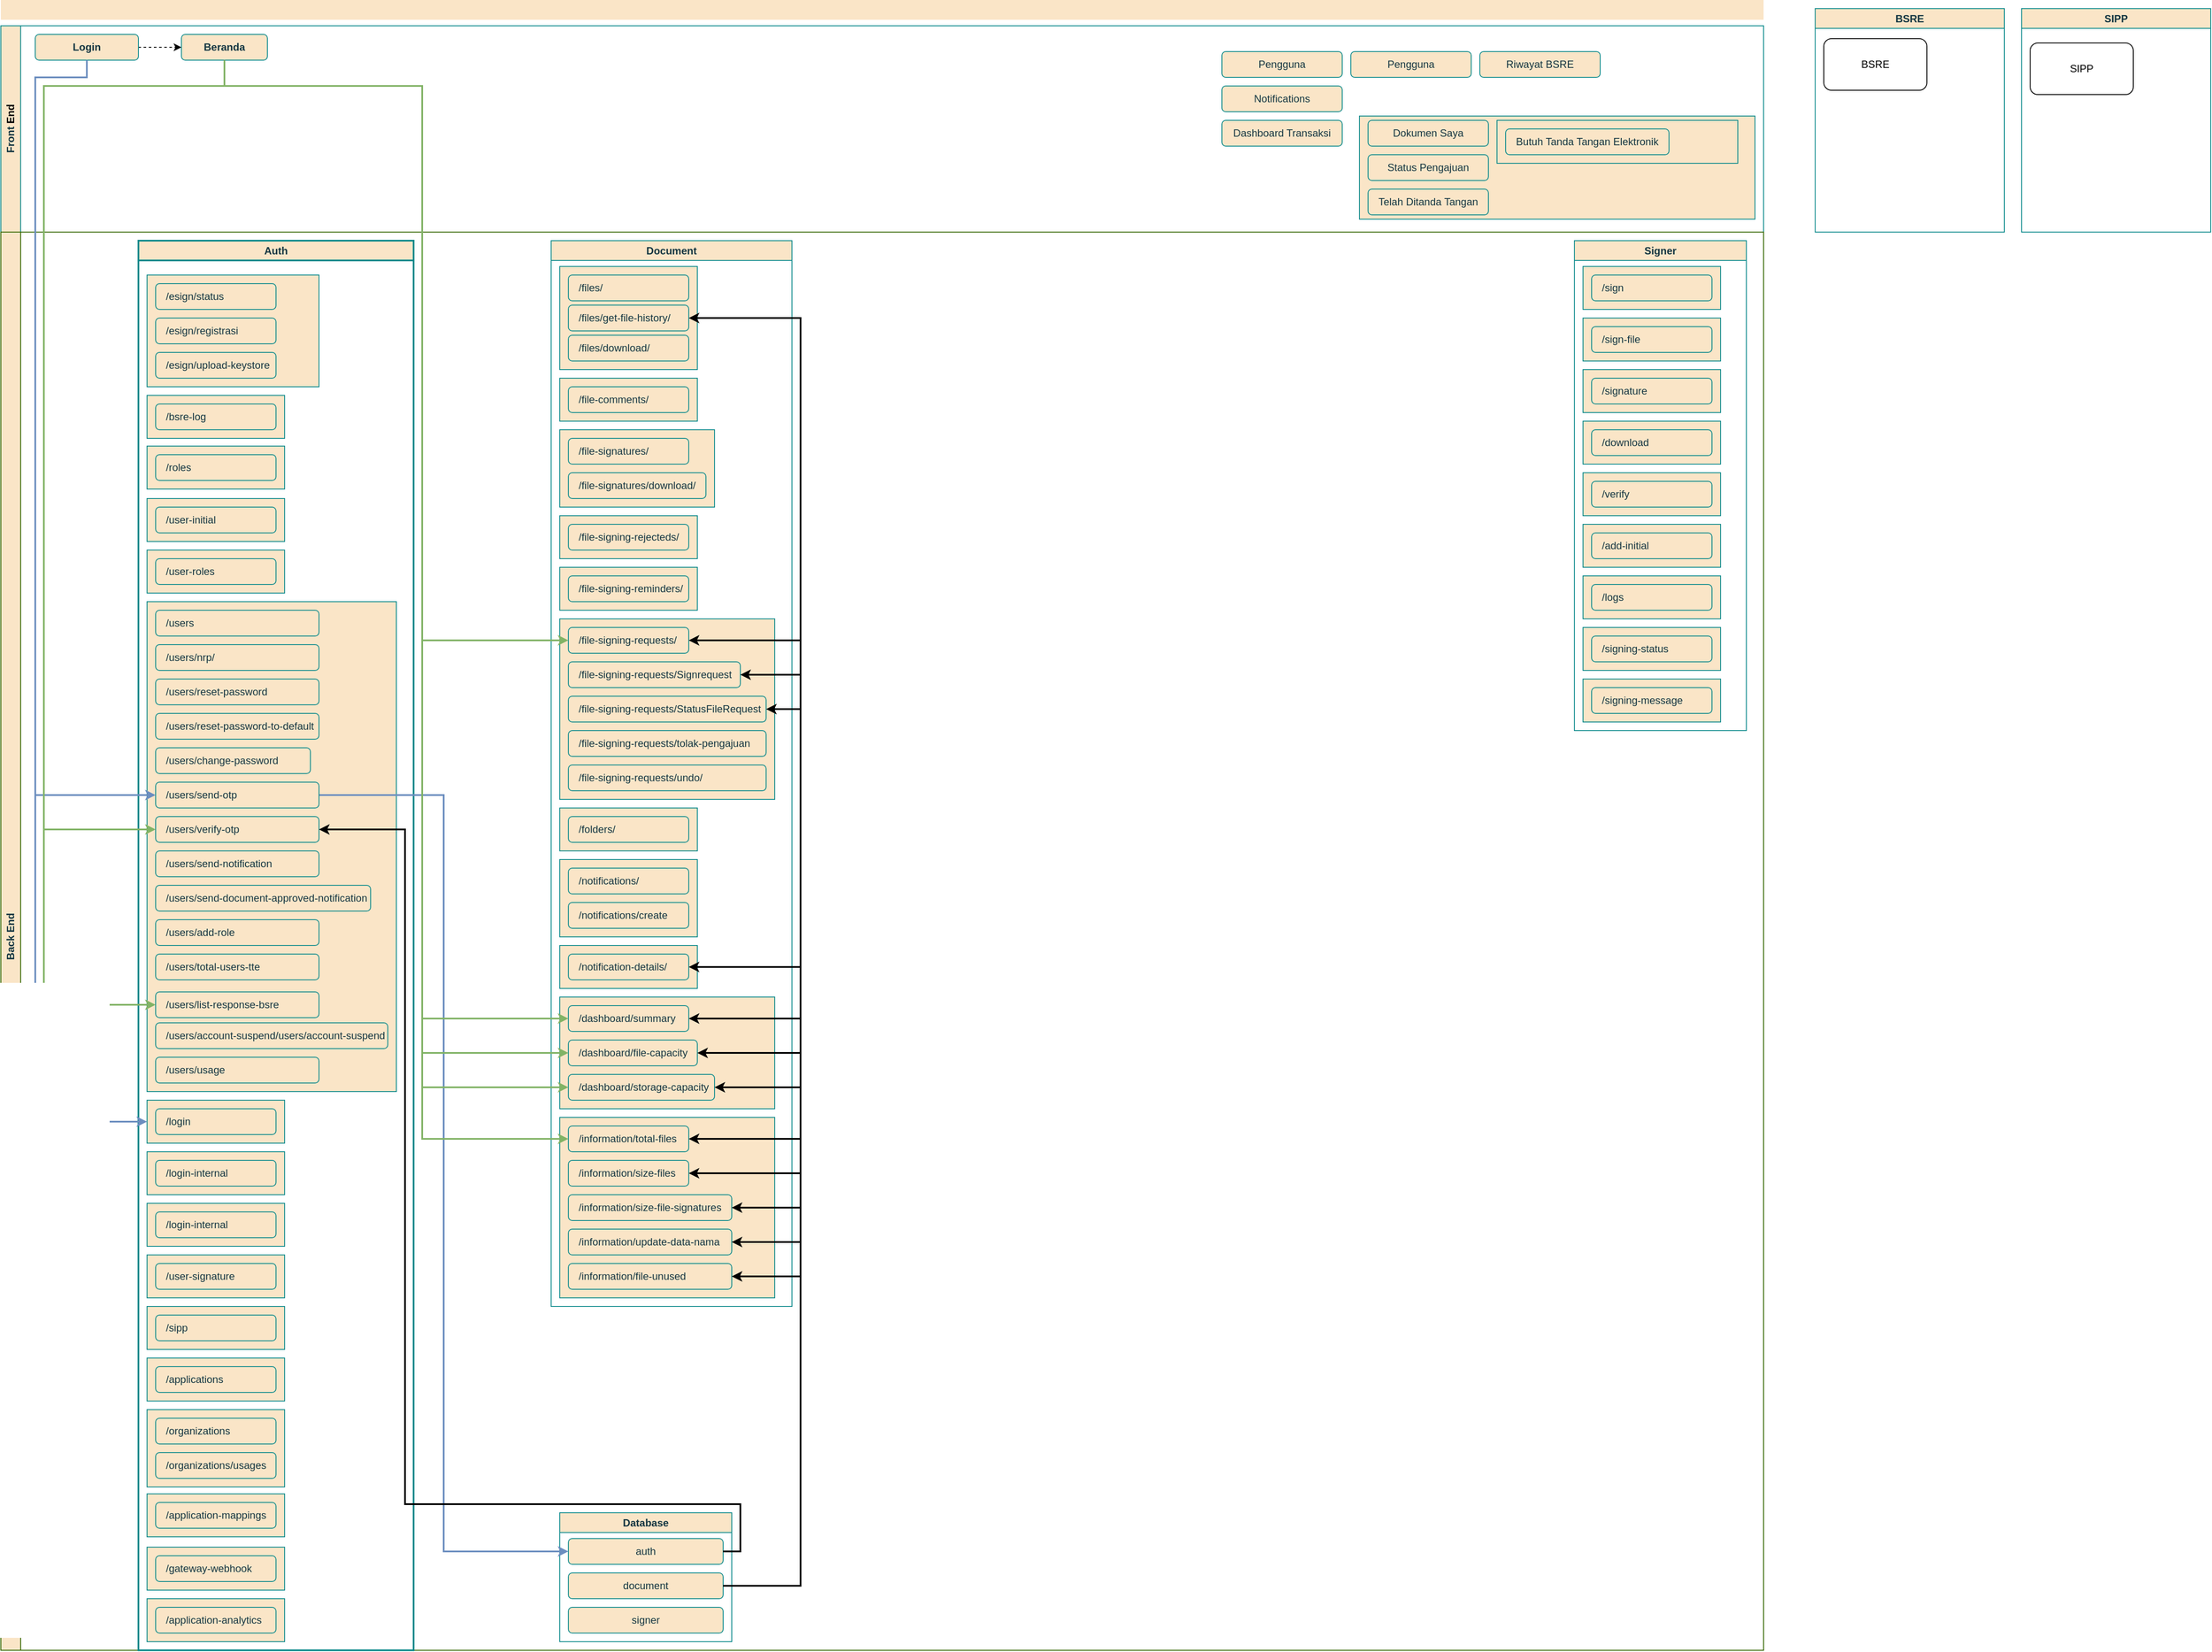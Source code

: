 <mxfile version="27.2.0">
  <diagram name="Halaman-1" id="ARC54t--W6GdPF1o5cvZ">
    <mxGraphModel dx="1303" dy="701" grid="1" gridSize="10" guides="1" tooltips="1" connect="1" arrows="1" fold="1" page="1" pageScale="1" pageWidth="827" pageHeight="1169" math="0" shadow="0">
      <root>
        <mxCell id="0" />
        <mxCell id="1" parent="0" />
        <mxCell id="tmOu06qi9_wKIQ8G5TUr-2" value="Front&amp;nbsp;&lt;span style=&quot;background-color: transparent; color: light-dark(rgb(0, 0, 0), rgb(255, 255, 255));&quot;&gt;End&lt;/span&gt;" style="swimlane;horizontal=0;whiteSpace=wrap;html=1;labelBackgroundColor=none;fillColor=#FAE5C7;strokeColor=#0F8B8D;fontColor=#143642;" parent="1" vertex="1">
          <mxGeometry x="80" y="240" width="2050" height="240" as="geometry" />
        </mxCell>
        <mxCell id="0tMcuy4WeOnuEyNVM5dd-2" value="Back End" style="swimlane;horizontal=0;whiteSpace=wrap;html=1;labelBackgroundColor=none;fillColor=#FAE5C7;strokeColor=#336600;fontColor=#143642;align=center;spacingLeft=10;fillStyle=auto;" parent="1" vertex="1">
          <mxGeometry x="80" y="480" width="2050" height="1650" as="geometry" />
        </mxCell>
        <mxCell id="0tMcuy4WeOnuEyNVM5dd-5" value="&amp;nbsp;" style="swimlane;whiteSpace=wrap;html=1;startSize=23;labelBackgroundColor=none;fillColor=#FAE5C7;strokeColor=none;fontColor=#143642;align=center;" parent="1" vertex="1">
          <mxGeometry x="80" y="210" width="2050" height="1920" as="geometry" />
        </mxCell>
        <mxCell id="vy3_53uyWSwb81BTKhAe-122" value="" style="rounded=0;whiteSpace=wrap;html=1;labelBackgroundColor=none;fillColor=#FAE5C7;strokeColor=#0F8B8D;fontColor=#143642;" vertex="1" parent="0tMcuy4WeOnuEyNVM5dd-5">
          <mxGeometry x="1580" y="135" width="460" height="120" as="geometry" />
        </mxCell>
        <mxCell id="vy3_53uyWSwb81BTKhAe-130" style="edgeStyle=orthogonalEdgeStyle;rounded=0;orthogonalLoop=1;jettySize=auto;html=1;exitX=1;exitY=0.5;exitDx=0;exitDy=0;entryX=0;entryY=0.5;entryDx=0;entryDy=0;dashed=1;" edge="1" parent="0tMcuy4WeOnuEyNVM5dd-5" source="0tMcuy4WeOnuEyNVM5dd-11" target="0tMcuy4WeOnuEyNVM5dd-12">
          <mxGeometry relative="1" as="geometry" />
        </mxCell>
        <mxCell id="0tMcuy4WeOnuEyNVM5dd-11" value="&lt;b&gt;Login&lt;/b&gt;" style="rounded=1;whiteSpace=wrap;html=1;labelBackgroundColor=none;fillColor=#FAE5C7;strokeColor=#0F8B8D;fontColor=#143642;" parent="0tMcuy4WeOnuEyNVM5dd-5" vertex="1">
          <mxGeometry x="40" y="40" width="120" height="30" as="geometry" />
        </mxCell>
        <mxCell id="0tMcuy4WeOnuEyNVM5dd-12" value="&lt;b&gt;Beranda&lt;/b&gt;" style="rounded=1;whiteSpace=wrap;html=1;labelBackgroundColor=none;fillColor=#FAE5C7;strokeColor=#0F8B8D;fontColor=#143642;" parent="0tMcuy4WeOnuEyNVM5dd-5" vertex="1">
          <mxGeometry x="210" y="40" width="100" height="30" as="geometry" />
        </mxCell>
        <mxCell id="0tMcuy4WeOnuEyNVM5dd-68" value="Dashboard Transaksi" style="rounded=1;whiteSpace=wrap;html=1;labelBackgroundColor=none;fillColor=#FAE5C7;strokeColor=#0F8B8D;fontColor=#143642;" parent="0tMcuy4WeOnuEyNVM5dd-5" vertex="1">
          <mxGeometry x="1420" y="140" width="140" height="30" as="geometry" />
        </mxCell>
        <mxCell id="0tMcuy4WeOnuEyNVM5dd-74" value="Notifications" style="rounded=1;whiteSpace=wrap;html=1;labelBackgroundColor=none;fillColor=#FAE5C7;strokeColor=#0F8B8D;fontColor=#143642;" parent="0tMcuy4WeOnuEyNVM5dd-5" vertex="1">
          <mxGeometry x="1420" y="100" width="140" height="30" as="geometry" />
        </mxCell>
        <mxCell id="0tMcuy4WeOnuEyNVM5dd-77" value="Pengguna" style="rounded=1;whiteSpace=wrap;html=1;labelBackgroundColor=none;fillColor=#FAE5C7;strokeColor=#0F8B8D;fontColor=#143642;" parent="0tMcuy4WeOnuEyNVM5dd-5" vertex="1">
          <mxGeometry x="1420" y="60" width="140" height="30" as="geometry" />
        </mxCell>
        <mxCell id="vy3_53uyWSwb81BTKhAe-1" value="Pengguna" style="rounded=1;whiteSpace=wrap;html=1;labelBackgroundColor=none;fillColor=#FAE5C7;strokeColor=#0F8B8D;fontColor=#143642;" vertex="1" parent="0tMcuy4WeOnuEyNVM5dd-5">
          <mxGeometry x="1570" y="60" width="140" height="30" as="geometry" />
        </mxCell>
        <mxCell id="vy3_53uyWSwb81BTKhAe-2" value="Riwayat BSRE" style="rounded=1;whiteSpace=wrap;html=1;labelBackgroundColor=none;fillColor=#FAE5C7;strokeColor=#0F8B8D;fontColor=#143642;" vertex="1" parent="0tMcuy4WeOnuEyNVM5dd-5">
          <mxGeometry x="1720" y="60" width="140" height="30" as="geometry" />
        </mxCell>
        <mxCell id="vy3_53uyWSwb81BTKhAe-3" value="Dokumen Saya" style="rounded=1;whiteSpace=wrap;html=1;labelBackgroundColor=none;fillColor=#FAE5C7;strokeColor=#0F8B8D;fontColor=#143642;" vertex="1" parent="0tMcuy4WeOnuEyNVM5dd-5">
          <mxGeometry x="1590" y="140" width="140" height="30" as="geometry" />
        </mxCell>
        <mxCell id="0tMcuy4WeOnuEyNVM5dd-4" value="Document" style="swimlane;whiteSpace=wrap;html=1;startSize=23;labelBackgroundColor=none;fillColor=#FAE5C7;strokeColor=#0F8B8D;fontColor=#143642;" parent="0tMcuy4WeOnuEyNVM5dd-5" vertex="1">
          <mxGeometry x="640" y="280" width="280" height="1240" as="geometry" />
        </mxCell>
        <mxCell id="vy3_53uyWSwb81BTKhAe-60" value="" style="rounded=0;whiteSpace=wrap;html=1;labelBackgroundColor=none;fillColor=#FAE5C7;strokeColor=#0F8B8D;fontColor=#143642;" vertex="1" parent="0tMcuy4WeOnuEyNVM5dd-4">
          <mxGeometry x="10" y="30" width="160" height="120" as="geometry" />
        </mxCell>
        <mxCell id="vy3_53uyWSwb81BTKhAe-61" value="/files/" style="rounded=1;whiteSpace=wrap;html=1;labelBackgroundColor=none;fillColor=#FAE5C7;strokeColor=#0F8B8D;fontColor=#143642;align=left;spacingLeft=10;" vertex="1" parent="0tMcuy4WeOnuEyNVM5dd-4">
          <mxGeometry x="20" y="40" width="140" height="30" as="geometry" />
        </mxCell>
        <mxCell id="vy3_53uyWSwb81BTKhAe-66" value="/files/get-file-history/" style="rounded=1;whiteSpace=wrap;html=1;labelBackgroundColor=none;fillColor=#FAE5C7;strokeColor=#0F8B8D;fontColor=#143642;align=left;spacingLeft=10;" vertex="1" parent="0tMcuy4WeOnuEyNVM5dd-4">
          <mxGeometry x="20" y="75" width="140" height="30" as="geometry" />
        </mxCell>
        <mxCell id="vy3_53uyWSwb81BTKhAe-67" value="/files/download/" style="rounded=1;whiteSpace=wrap;html=1;labelBackgroundColor=none;fillColor=#FAE5C7;strokeColor=#0F8B8D;fontColor=#143642;align=left;spacingLeft=10;" vertex="1" parent="0tMcuy4WeOnuEyNVM5dd-4">
          <mxGeometry x="20" y="110" width="140" height="30" as="geometry" />
        </mxCell>
        <mxCell id="vy3_53uyWSwb81BTKhAe-68" value="" style="rounded=0;whiteSpace=wrap;html=1;labelBackgroundColor=none;fillColor=#FAE5C7;strokeColor=#0F8B8D;fontColor=#143642;" vertex="1" parent="0tMcuy4WeOnuEyNVM5dd-4">
          <mxGeometry x="10" y="160" width="160" height="50" as="geometry" />
        </mxCell>
        <mxCell id="vy3_53uyWSwb81BTKhAe-69" value="/file-comments/" style="rounded=1;whiteSpace=wrap;html=1;labelBackgroundColor=none;fillColor=#FAE5C7;strokeColor=#0F8B8D;fontColor=#143642;align=left;spacingLeft=10;" vertex="1" parent="0tMcuy4WeOnuEyNVM5dd-4">
          <mxGeometry x="20" y="170" width="140" height="30" as="geometry" />
        </mxCell>
        <mxCell id="vy3_53uyWSwb81BTKhAe-70" value="" style="rounded=0;whiteSpace=wrap;html=1;labelBackgroundColor=none;fillColor=#FAE5C7;strokeColor=#0F8B8D;fontColor=#143642;" vertex="1" parent="0tMcuy4WeOnuEyNVM5dd-4">
          <mxGeometry x="10" y="220" width="180" height="90" as="geometry" />
        </mxCell>
        <mxCell id="vy3_53uyWSwb81BTKhAe-71" value="/file-signatures/" style="rounded=1;whiteSpace=wrap;html=1;labelBackgroundColor=none;fillColor=#FAE5C7;strokeColor=#0F8B8D;fontColor=#143642;align=left;spacingLeft=10;" vertex="1" parent="0tMcuy4WeOnuEyNVM5dd-4">
          <mxGeometry x="20" y="230" width="140" height="30" as="geometry" />
        </mxCell>
        <mxCell id="vy3_53uyWSwb81BTKhAe-72" value="/file-signatures/download/" style="rounded=1;whiteSpace=wrap;html=1;labelBackgroundColor=none;fillColor=#FAE5C7;strokeColor=#0F8B8D;fontColor=#143642;align=left;spacingLeft=10;" vertex="1" parent="0tMcuy4WeOnuEyNVM5dd-4">
          <mxGeometry x="20" y="270" width="160" height="30" as="geometry" />
        </mxCell>
        <mxCell id="vy3_53uyWSwb81BTKhAe-73" value="" style="rounded=0;whiteSpace=wrap;html=1;labelBackgroundColor=none;fillColor=#FAE5C7;strokeColor=#0F8B8D;fontColor=#143642;" vertex="1" parent="0tMcuy4WeOnuEyNVM5dd-4">
          <mxGeometry x="10" y="320" width="160" height="50" as="geometry" />
        </mxCell>
        <mxCell id="vy3_53uyWSwb81BTKhAe-74" value="/file-signing-rejecteds/" style="rounded=1;whiteSpace=wrap;html=1;labelBackgroundColor=none;fillColor=#FAE5C7;strokeColor=#0F8B8D;fontColor=#143642;align=left;spacingLeft=10;" vertex="1" parent="0tMcuy4WeOnuEyNVM5dd-4">
          <mxGeometry x="20" y="330" width="140" height="30" as="geometry" />
        </mxCell>
        <mxCell id="vy3_53uyWSwb81BTKhAe-75" value="" style="rounded=0;whiteSpace=wrap;html=1;labelBackgroundColor=none;fillColor=#FAE5C7;strokeColor=#0F8B8D;fontColor=#143642;" vertex="1" parent="0tMcuy4WeOnuEyNVM5dd-4">
          <mxGeometry x="10" y="380" width="160" height="50" as="geometry" />
        </mxCell>
        <mxCell id="vy3_53uyWSwb81BTKhAe-76" value="/file-signing-reminders/" style="rounded=1;whiteSpace=wrap;html=1;labelBackgroundColor=none;fillColor=#FAE5C7;strokeColor=#0F8B8D;fontColor=#143642;align=left;spacingLeft=10;" vertex="1" parent="0tMcuy4WeOnuEyNVM5dd-4">
          <mxGeometry x="20" y="390" width="140" height="30" as="geometry" />
        </mxCell>
        <mxCell id="vy3_53uyWSwb81BTKhAe-77" value="" style="rounded=0;whiteSpace=wrap;html=1;labelBackgroundColor=none;fillColor=#FAE5C7;strokeColor=#0F8B8D;fontColor=#143642;" vertex="1" parent="0tMcuy4WeOnuEyNVM5dd-4">
          <mxGeometry x="10" y="440" width="250" height="210" as="geometry" />
        </mxCell>
        <mxCell id="vy3_53uyWSwb81BTKhAe-78" value="/file-signing-requests/" style="rounded=1;whiteSpace=wrap;html=1;labelBackgroundColor=none;fillColor=#FAE5C7;strokeColor=#0F8B8D;fontColor=#143642;align=left;spacingLeft=10;" vertex="1" parent="0tMcuy4WeOnuEyNVM5dd-4">
          <mxGeometry x="20" y="450" width="140" height="30" as="geometry" />
        </mxCell>
        <mxCell id="vy3_53uyWSwb81BTKhAe-79" value="/file-signing-requests/Signrequest" style="rounded=1;whiteSpace=wrap;html=1;labelBackgroundColor=none;fillColor=#FAE5C7;strokeColor=#0F8B8D;fontColor=#143642;align=left;spacingLeft=10;" vertex="1" parent="0tMcuy4WeOnuEyNVM5dd-4">
          <mxGeometry x="20" y="490" width="200" height="30" as="geometry" />
        </mxCell>
        <mxCell id="vy3_53uyWSwb81BTKhAe-80" value="/file-signing-requests/StatusFileRequest" style="rounded=1;whiteSpace=wrap;html=1;labelBackgroundColor=none;fillColor=#FAE5C7;strokeColor=#0F8B8D;fontColor=#143642;align=left;spacingLeft=10;" vertex="1" parent="0tMcuy4WeOnuEyNVM5dd-4">
          <mxGeometry x="20" y="530" width="230" height="30" as="geometry" />
        </mxCell>
        <mxCell id="vy3_53uyWSwb81BTKhAe-81" value="/file-signing-requests/tolak-pengajuan" style="rounded=1;whiteSpace=wrap;html=1;labelBackgroundColor=none;fillColor=#FAE5C7;strokeColor=#0F8B8D;fontColor=#143642;align=left;spacingLeft=10;" vertex="1" parent="0tMcuy4WeOnuEyNVM5dd-4">
          <mxGeometry x="20" y="570" width="230" height="30" as="geometry" />
        </mxCell>
        <mxCell id="vy3_53uyWSwb81BTKhAe-82" value="/file-signing-requests/undo/" style="rounded=1;whiteSpace=wrap;html=1;labelBackgroundColor=none;fillColor=#FAE5C7;strokeColor=#0F8B8D;fontColor=#143642;align=left;spacingLeft=10;" vertex="1" parent="0tMcuy4WeOnuEyNVM5dd-4">
          <mxGeometry x="20" y="610" width="230" height="30" as="geometry" />
        </mxCell>
        <mxCell id="vy3_53uyWSwb81BTKhAe-83" value="" style="rounded=0;whiteSpace=wrap;html=1;labelBackgroundColor=none;fillColor=#FAE5C7;strokeColor=#0F8B8D;fontColor=#143642;" vertex="1" parent="0tMcuy4WeOnuEyNVM5dd-4">
          <mxGeometry x="10" y="660" width="160" height="50" as="geometry" />
        </mxCell>
        <mxCell id="vy3_53uyWSwb81BTKhAe-84" value="/folders/" style="rounded=1;whiteSpace=wrap;html=1;labelBackgroundColor=none;fillColor=#FAE5C7;strokeColor=#0F8B8D;fontColor=#143642;align=left;spacingLeft=10;" vertex="1" parent="0tMcuy4WeOnuEyNVM5dd-4">
          <mxGeometry x="20" y="670" width="140" height="30" as="geometry" />
        </mxCell>
        <mxCell id="vy3_53uyWSwb81BTKhAe-85" value="" style="rounded=0;whiteSpace=wrap;html=1;labelBackgroundColor=none;fillColor=#FAE5C7;strokeColor=#0F8B8D;fontColor=#143642;" vertex="1" parent="0tMcuy4WeOnuEyNVM5dd-4">
          <mxGeometry x="10" y="720" width="160" height="90" as="geometry" />
        </mxCell>
        <mxCell id="vy3_53uyWSwb81BTKhAe-86" value="/notifications/" style="rounded=1;whiteSpace=wrap;html=1;labelBackgroundColor=none;fillColor=#FAE5C7;strokeColor=#0F8B8D;fontColor=#143642;align=left;spacingLeft=10;" vertex="1" parent="0tMcuy4WeOnuEyNVM5dd-4">
          <mxGeometry x="20" y="730" width="140" height="30" as="geometry" />
        </mxCell>
        <mxCell id="vy3_53uyWSwb81BTKhAe-87" value="/notifications/create" style="rounded=1;whiteSpace=wrap;html=1;labelBackgroundColor=none;fillColor=#FAE5C7;strokeColor=#0F8B8D;fontColor=#143642;align=left;spacingLeft=10;" vertex="1" parent="0tMcuy4WeOnuEyNVM5dd-4">
          <mxGeometry x="20" y="770" width="140" height="30" as="geometry" />
        </mxCell>
        <mxCell id="vy3_53uyWSwb81BTKhAe-88" value="" style="rounded=0;whiteSpace=wrap;html=1;labelBackgroundColor=none;fillColor=#FAE5C7;strokeColor=#0F8B8D;fontColor=#143642;" vertex="1" parent="0tMcuy4WeOnuEyNVM5dd-4">
          <mxGeometry x="10" y="820" width="160" height="50" as="geometry" />
        </mxCell>
        <mxCell id="vy3_53uyWSwb81BTKhAe-89" value="/notification-details/" style="rounded=1;whiteSpace=wrap;html=1;labelBackgroundColor=none;fillColor=#FAE5C7;strokeColor=#0F8B8D;fontColor=#143642;align=left;spacingLeft=10;" vertex="1" parent="0tMcuy4WeOnuEyNVM5dd-4">
          <mxGeometry x="20" y="830" width="140" height="30" as="geometry" />
        </mxCell>
        <mxCell id="vy3_53uyWSwb81BTKhAe-90" value="" style="rounded=0;whiteSpace=wrap;html=1;labelBackgroundColor=none;fillColor=#FAE5C7;strokeColor=#0F8B8D;fontColor=#143642;" vertex="1" parent="0tMcuy4WeOnuEyNVM5dd-4">
          <mxGeometry x="10" y="880" width="250" height="130" as="geometry" />
        </mxCell>
        <mxCell id="vy3_53uyWSwb81BTKhAe-91" value="/dashboard/summary" style="rounded=1;whiteSpace=wrap;html=1;labelBackgroundColor=none;fillColor=#FAE5C7;strokeColor=#0F8B8D;fontColor=#143642;align=left;spacingLeft=10;" vertex="1" parent="0tMcuy4WeOnuEyNVM5dd-4">
          <mxGeometry x="20" y="890" width="140" height="30" as="geometry" />
        </mxCell>
        <mxCell id="vy3_53uyWSwb81BTKhAe-94" value="/dashboard/file-capacity" style="rounded=1;whiteSpace=wrap;html=1;labelBackgroundColor=none;fillColor=#FAE5C7;strokeColor=#0F8B8D;fontColor=#143642;align=left;spacingLeft=10;" vertex="1" parent="0tMcuy4WeOnuEyNVM5dd-4">
          <mxGeometry x="20" y="930" width="150" height="30" as="geometry" />
        </mxCell>
        <mxCell id="vy3_53uyWSwb81BTKhAe-95" value="/dashboard/storage-capacity" style="rounded=1;whiteSpace=wrap;html=1;labelBackgroundColor=none;fillColor=#FAE5C7;strokeColor=#0F8B8D;fontColor=#143642;align=left;spacingLeft=10;" vertex="1" parent="0tMcuy4WeOnuEyNVM5dd-4">
          <mxGeometry x="20" y="970" width="170" height="30" as="geometry" />
        </mxCell>
        <mxCell id="vy3_53uyWSwb81BTKhAe-97" value="" style="rounded=0;whiteSpace=wrap;html=1;labelBackgroundColor=none;fillColor=#FAE5C7;strokeColor=#0F8B8D;fontColor=#143642;" vertex="1" parent="0tMcuy4WeOnuEyNVM5dd-4">
          <mxGeometry x="10" y="1020" width="250" height="210" as="geometry" />
        </mxCell>
        <mxCell id="vy3_53uyWSwb81BTKhAe-98" value="/information/total-files" style="rounded=1;whiteSpace=wrap;html=1;labelBackgroundColor=none;fillColor=#FAE5C7;strokeColor=#0F8B8D;fontColor=#143642;align=left;spacingLeft=10;" vertex="1" parent="0tMcuy4WeOnuEyNVM5dd-4">
          <mxGeometry x="20" y="1030" width="140" height="30" as="geometry" />
        </mxCell>
        <mxCell id="vy3_53uyWSwb81BTKhAe-100" value="/information/size-files" style="rounded=1;whiteSpace=wrap;html=1;labelBackgroundColor=none;fillColor=#FAE5C7;strokeColor=#0F8B8D;fontColor=#143642;align=left;spacingLeft=10;" vertex="1" parent="0tMcuy4WeOnuEyNVM5dd-4">
          <mxGeometry x="20" y="1070" width="140" height="30" as="geometry" />
        </mxCell>
        <mxCell id="vy3_53uyWSwb81BTKhAe-101" value="/information/size-file-signatures" style="rounded=1;whiteSpace=wrap;html=1;labelBackgroundColor=none;fillColor=#FAE5C7;strokeColor=#0F8B8D;fontColor=#143642;align=left;spacingLeft=10;" vertex="1" parent="0tMcuy4WeOnuEyNVM5dd-4">
          <mxGeometry x="20" y="1110" width="190" height="30" as="geometry" />
        </mxCell>
        <mxCell id="vy3_53uyWSwb81BTKhAe-102" value="/information/update-data-nama" style="rounded=1;whiteSpace=wrap;html=1;labelBackgroundColor=none;fillColor=#FAE5C7;strokeColor=#0F8B8D;fontColor=#143642;align=left;spacingLeft=10;" vertex="1" parent="0tMcuy4WeOnuEyNVM5dd-4">
          <mxGeometry x="20" y="1150" width="190" height="30" as="geometry" />
        </mxCell>
        <mxCell id="vy3_53uyWSwb81BTKhAe-103" value="/information/file-unused" style="rounded=1;whiteSpace=wrap;html=1;labelBackgroundColor=none;fillColor=#FAE5C7;strokeColor=#0F8B8D;fontColor=#143642;align=left;spacingLeft=10;" vertex="1" parent="0tMcuy4WeOnuEyNVM5dd-4">
          <mxGeometry x="20" y="1190" width="190" height="30" as="geometry" />
        </mxCell>
        <mxCell id="0tMcuy4WeOnuEyNVM5dd-6" value="Signer" style="swimlane;whiteSpace=wrap;html=1;startSize=23;labelBackgroundColor=none;fillColor=#FAE5C7;strokeColor=#0F8B8D;fontColor=#143642;" parent="0tMcuy4WeOnuEyNVM5dd-5" vertex="1">
          <mxGeometry x="1830" y="280" width="200" height="570" as="geometry" />
        </mxCell>
        <mxCell id="vy3_53uyWSwb81BTKhAe-104" value="" style="rounded=0;whiteSpace=wrap;html=1;labelBackgroundColor=none;fillColor=#FAE5C7;strokeColor=#0F8B8D;fontColor=#143642;" vertex="1" parent="0tMcuy4WeOnuEyNVM5dd-6">
          <mxGeometry x="10" y="30" width="160" height="50" as="geometry" />
        </mxCell>
        <mxCell id="vy3_53uyWSwb81BTKhAe-105" value="/sign" style="rounded=1;whiteSpace=wrap;html=1;labelBackgroundColor=none;fillColor=#FAE5C7;strokeColor=#0F8B8D;fontColor=#143642;align=left;spacingLeft=10;" vertex="1" parent="0tMcuy4WeOnuEyNVM5dd-6">
          <mxGeometry x="20" y="40" width="140" height="30" as="geometry" />
        </mxCell>
        <mxCell id="vy3_53uyWSwb81BTKhAe-106" value="" style="rounded=0;whiteSpace=wrap;html=1;labelBackgroundColor=none;fillColor=#FAE5C7;strokeColor=#0F8B8D;fontColor=#143642;" vertex="1" parent="0tMcuy4WeOnuEyNVM5dd-6">
          <mxGeometry x="10" y="90" width="160" height="50" as="geometry" />
        </mxCell>
        <mxCell id="vy3_53uyWSwb81BTKhAe-107" value="/sign-file" style="rounded=1;whiteSpace=wrap;html=1;labelBackgroundColor=none;fillColor=#FAE5C7;strokeColor=#0F8B8D;fontColor=#143642;align=left;spacingLeft=10;" vertex="1" parent="0tMcuy4WeOnuEyNVM5dd-6">
          <mxGeometry x="20" y="100" width="140" height="30" as="geometry" />
        </mxCell>
        <mxCell id="vy3_53uyWSwb81BTKhAe-108" value="" style="rounded=0;whiteSpace=wrap;html=1;labelBackgroundColor=none;fillColor=#FAE5C7;strokeColor=#0F8B8D;fontColor=#143642;" vertex="1" parent="0tMcuy4WeOnuEyNVM5dd-6">
          <mxGeometry x="10" y="150" width="160" height="50" as="geometry" />
        </mxCell>
        <mxCell id="vy3_53uyWSwb81BTKhAe-109" value="/signature" style="rounded=1;whiteSpace=wrap;html=1;labelBackgroundColor=none;fillColor=#FAE5C7;strokeColor=#0F8B8D;fontColor=#143642;align=left;spacingLeft=10;" vertex="1" parent="0tMcuy4WeOnuEyNVM5dd-6">
          <mxGeometry x="20" y="160" width="140" height="30" as="geometry" />
        </mxCell>
        <mxCell id="vy3_53uyWSwb81BTKhAe-110" value="" style="rounded=0;whiteSpace=wrap;html=1;labelBackgroundColor=none;fillColor=#FAE5C7;strokeColor=#0F8B8D;fontColor=#143642;" vertex="1" parent="0tMcuy4WeOnuEyNVM5dd-6">
          <mxGeometry x="10" y="210" width="160" height="50" as="geometry" />
        </mxCell>
        <mxCell id="vy3_53uyWSwb81BTKhAe-111" value="/download" style="rounded=1;whiteSpace=wrap;html=1;labelBackgroundColor=none;fillColor=#FAE5C7;strokeColor=#0F8B8D;fontColor=#143642;align=left;spacingLeft=10;" vertex="1" parent="0tMcuy4WeOnuEyNVM5dd-6">
          <mxGeometry x="20" y="220" width="140" height="30" as="geometry" />
        </mxCell>
        <mxCell id="vy3_53uyWSwb81BTKhAe-112" value="" style="rounded=0;whiteSpace=wrap;html=1;labelBackgroundColor=none;fillColor=#FAE5C7;strokeColor=#0F8B8D;fontColor=#143642;" vertex="1" parent="0tMcuy4WeOnuEyNVM5dd-6">
          <mxGeometry x="10" y="270" width="160" height="50" as="geometry" />
        </mxCell>
        <mxCell id="vy3_53uyWSwb81BTKhAe-113" value="/verify" style="rounded=1;whiteSpace=wrap;html=1;labelBackgroundColor=none;fillColor=#FAE5C7;strokeColor=#0F8B8D;fontColor=#143642;align=left;spacingLeft=10;" vertex="1" parent="0tMcuy4WeOnuEyNVM5dd-6">
          <mxGeometry x="20" y="280" width="140" height="30" as="geometry" />
        </mxCell>
        <mxCell id="vy3_53uyWSwb81BTKhAe-114" value="" style="rounded=0;whiteSpace=wrap;html=1;labelBackgroundColor=none;fillColor=#FAE5C7;strokeColor=#0F8B8D;fontColor=#143642;" vertex="1" parent="0tMcuy4WeOnuEyNVM5dd-6">
          <mxGeometry x="10" y="330" width="160" height="50" as="geometry" />
        </mxCell>
        <mxCell id="vy3_53uyWSwb81BTKhAe-115" value="/add-initial" style="rounded=1;whiteSpace=wrap;html=1;labelBackgroundColor=none;fillColor=#FAE5C7;strokeColor=#0F8B8D;fontColor=#143642;align=left;spacingLeft=10;" vertex="1" parent="0tMcuy4WeOnuEyNVM5dd-6">
          <mxGeometry x="20" y="340" width="140" height="30" as="geometry" />
        </mxCell>
        <mxCell id="vy3_53uyWSwb81BTKhAe-116" value="" style="rounded=0;whiteSpace=wrap;html=1;labelBackgroundColor=none;fillColor=#FAE5C7;strokeColor=#0F8B8D;fontColor=#143642;" vertex="1" parent="0tMcuy4WeOnuEyNVM5dd-6">
          <mxGeometry x="10" y="390" width="160" height="50" as="geometry" />
        </mxCell>
        <mxCell id="vy3_53uyWSwb81BTKhAe-117" value="/logs" style="rounded=1;whiteSpace=wrap;html=1;labelBackgroundColor=none;fillColor=#FAE5C7;strokeColor=#0F8B8D;fontColor=#143642;align=left;spacingLeft=10;" vertex="1" parent="0tMcuy4WeOnuEyNVM5dd-6">
          <mxGeometry x="20" y="400" width="140" height="30" as="geometry" />
        </mxCell>
        <mxCell id="vy3_53uyWSwb81BTKhAe-118" value="" style="rounded=0;whiteSpace=wrap;html=1;labelBackgroundColor=none;fillColor=#FAE5C7;strokeColor=#0F8B8D;fontColor=#143642;" vertex="1" parent="0tMcuy4WeOnuEyNVM5dd-6">
          <mxGeometry x="10" y="450" width="160" height="50" as="geometry" />
        </mxCell>
        <mxCell id="vy3_53uyWSwb81BTKhAe-119" value="/signing-status" style="rounded=1;whiteSpace=wrap;html=1;labelBackgroundColor=none;fillColor=#FAE5C7;strokeColor=#0F8B8D;fontColor=#143642;align=left;spacingLeft=10;" vertex="1" parent="0tMcuy4WeOnuEyNVM5dd-6">
          <mxGeometry x="20" y="460" width="140" height="30" as="geometry" />
        </mxCell>
        <mxCell id="vy3_53uyWSwb81BTKhAe-120" value="" style="rounded=0;whiteSpace=wrap;html=1;labelBackgroundColor=none;fillColor=#FAE5C7;strokeColor=#0F8B8D;fontColor=#143642;" vertex="1" parent="0tMcuy4WeOnuEyNVM5dd-6">
          <mxGeometry x="10" y="510" width="160" height="50" as="geometry" />
        </mxCell>
        <mxCell id="vy3_53uyWSwb81BTKhAe-121" value="/signing-message" style="rounded=1;whiteSpace=wrap;html=1;labelBackgroundColor=none;fillColor=#FAE5C7;strokeColor=#0F8B8D;fontColor=#143642;align=left;spacingLeft=10;" vertex="1" parent="0tMcuy4WeOnuEyNVM5dd-6">
          <mxGeometry x="20" y="520" width="140" height="30" as="geometry" />
        </mxCell>
        <mxCell id="0tMcuy4WeOnuEyNVM5dd-22" value="Database" style="swimlane;whiteSpace=wrap;html=1;labelBackgroundColor=none;fillColor=#FAE5C7;strokeColor=#0F8B8D;fontColor=#143642;" parent="0tMcuy4WeOnuEyNVM5dd-5" vertex="1">
          <mxGeometry x="650" y="1760" width="200" height="150" as="geometry" />
        </mxCell>
        <mxCell id="0tMcuy4WeOnuEyNVM5dd-23" value="auth" style="rounded=1;whiteSpace=wrap;html=1;labelBackgroundColor=none;fillColor=#FAE5C7;strokeColor=#0F8B8D;fontColor=#143642;" parent="0tMcuy4WeOnuEyNVM5dd-22" vertex="1">
          <mxGeometry x="10" y="30" width="180" height="30" as="geometry" />
        </mxCell>
        <mxCell id="0tMcuy4WeOnuEyNVM5dd-24" value="document" style="rounded=1;whiteSpace=wrap;html=1;labelBackgroundColor=none;fillColor=#FAE5C7;strokeColor=#0F8B8D;fontColor=#143642;" parent="0tMcuy4WeOnuEyNVM5dd-22" vertex="1">
          <mxGeometry x="10" y="70" width="180" height="30" as="geometry" />
        </mxCell>
        <mxCell id="0tMcuy4WeOnuEyNVM5dd-25" value="signer" style="rounded=1;whiteSpace=wrap;html=1;labelBackgroundColor=none;fillColor=#FAE5C7;strokeColor=#0F8B8D;fontColor=#143642;" parent="0tMcuy4WeOnuEyNVM5dd-22" vertex="1">
          <mxGeometry x="10" y="110" width="180" height="30" as="geometry" />
        </mxCell>
        <mxCell id="vy3_53uyWSwb81BTKhAe-123" value="Status Pengajuan" style="rounded=1;whiteSpace=wrap;html=1;labelBackgroundColor=none;fillColor=#FAE5C7;strokeColor=#0F8B8D;fontColor=#143642;" vertex="1" parent="0tMcuy4WeOnuEyNVM5dd-5">
          <mxGeometry x="1590" y="180" width="140" height="30" as="geometry" />
        </mxCell>
        <mxCell id="vy3_53uyWSwb81BTKhAe-124" value="Telah Ditanda Tangan" style="rounded=1;whiteSpace=wrap;html=1;labelBackgroundColor=none;fillColor=#FAE5C7;strokeColor=#0F8B8D;fontColor=#143642;" vertex="1" parent="0tMcuy4WeOnuEyNVM5dd-5">
          <mxGeometry x="1590" y="220" width="140" height="30" as="geometry" />
        </mxCell>
        <mxCell id="vy3_53uyWSwb81BTKhAe-125" value="" style="rounded=0;whiteSpace=wrap;html=1;labelBackgroundColor=none;fillColor=#FAE5C7;strokeColor=#0F8B8D;fontColor=#143642;" vertex="1" parent="0tMcuy4WeOnuEyNVM5dd-5">
          <mxGeometry x="1740" y="140" width="280" height="50" as="geometry" />
        </mxCell>
        <mxCell id="vy3_53uyWSwb81BTKhAe-126" value="Butuh Tanda Tangan Elektronik" style="rounded=1;whiteSpace=wrap;html=1;labelBackgroundColor=none;fillColor=#FAE5C7;strokeColor=#0F8B8D;fontColor=#143642;" vertex="1" parent="0tMcuy4WeOnuEyNVM5dd-5">
          <mxGeometry x="1750" y="150" width="190" height="30" as="geometry" />
        </mxCell>
        <mxCell id="0tMcuy4WeOnuEyNVM5dd-3" value="Auth" style="swimlane;whiteSpace=wrap;html=1;labelBackgroundColor=none;fillColor=#FAE5C7;strokeColor=#0F8B8D;fontColor=#143642;strokeWidth=2;" parent="0tMcuy4WeOnuEyNVM5dd-5" vertex="1">
          <mxGeometry x="160" y="280" width="320" height="1640" as="geometry" />
        </mxCell>
        <mxCell id="vy3_53uyWSwb81BTKhAe-9" value="" style="rounded=0;whiteSpace=wrap;html=1;labelBackgroundColor=none;fillColor=#FAE5C7;strokeColor=#0F8B8D;fontColor=#143642;" vertex="1" parent="0tMcuy4WeOnuEyNVM5dd-5">
          <mxGeometry x="170" y="320" width="200" height="130" as="geometry" />
        </mxCell>
        <mxCell id="0tMcuy4WeOnuEyNVM5dd-73" value="/esign/status" style="rounded=1;whiteSpace=wrap;html=1;labelBackgroundColor=none;fillColor=#FAE5C7;strokeColor=#0F8B8D;fontColor=#143642;align=left;spacingLeft=10;" parent="0tMcuy4WeOnuEyNVM5dd-5" vertex="1">
          <mxGeometry x="180" y="330" width="140" height="30" as="geometry" />
        </mxCell>
        <mxCell id="vy3_53uyWSwb81BTKhAe-10" value="/esign/registrasi" style="rounded=1;whiteSpace=wrap;html=1;labelBackgroundColor=none;fillColor=#FAE5C7;strokeColor=#0F8B8D;fontColor=#143642;align=left;spacingLeft=10;" vertex="1" parent="0tMcuy4WeOnuEyNVM5dd-5">
          <mxGeometry x="180" y="370" width="140" height="30" as="geometry" />
        </mxCell>
        <mxCell id="vy3_53uyWSwb81BTKhAe-11" value="/esign/upload-keystore" style="rounded=1;whiteSpace=wrap;html=1;labelBackgroundColor=none;fillColor=#FAE5C7;strokeColor=#0F8B8D;fontColor=#143642;align=left;spacingLeft=10;" vertex="1" parent="0tMcuy4WeOnuEyNVM5dd-5">
          <mxGeometry x="180" y="410" width="140" height="30" as="geometry" />
        </mxCell>
        <mxCell id="vy3_53uyWSwb81BTKhAe-12" value="" style="rounded=0;whiteSpace=wrap;html=1;labelBackgroundColor=none;fillColor=#FAE5C7;strokeColor=#0F8B8D;fontColor=#143642;" vertex="1" parent="0tMcuy4WeOnuEyNVM5dd-5">
          <mxGeometry x="170" y="460" width="160" height="50" as="geometry" />
        </mxCell>
        <mxCell id="vy3_53uyWSwb81BTKhAe-13" value="/bsre-log" style="rounded=1;whiteSpace=wrap;html=1;labelBackgroundColor=none;fillColor=#FAE5C7;strokeColor=#0F8B8D;fontColor=#143642;align=left;spacingLeft=10;" vertex="1" parent="0tMcuy4WeOnuEyNVM5dd-5">
          <mxGeometry x="180" y="470" width="140" height="30" as="geometry" />
        </mxCell>
        <mxCell id="vy3_53uyWSwb81BTKhAe-16" value="" style="rounded=0;whiteSpace=wrap;html=1;labelBackgroundColor=none;fillColor=#FAE5C7;strokeColor=#0F8B8D;fontColor=#143642;" vertex="1" parent="0tMcuy4WeOnuEyNVM5dd-5">
          <mxGeometry x="170" y="519" width="160" height="50" as="geometry" />
        </mxCell>
        <mxCell id="vy3_53uyWSwb81BTKhAe-17" value="/roles" style="rounded=1;whiteSpace=wrap;html=1;labelBackgroundColor=none;fillColor=#FAE5C7;strokeColor=#0F8B8D;fontColor=#143642;align=left;spacingLeft=10;" vertex="1" parent="0tMcuy4WeOnuEyNVM5dd-5">
          <mxGeometry x="180" y="529" width="140" height="30" as="geometry" />
        </mxCell>
        <mxCell id="vy3_53uyWSwb81BTKhAe-18" value="" style="rounded=0;whiteSpace=wrap;html=1;labelBackgroundColor=none;fillColor=#FAE5C7;strokeColor=#0F8B8D;fontColor=#143642;" vertex="1" parent="0tMcuy4WeOnuEyNVM5dd-5">
          <mxGeometry x="170" y="580" width="160" height="50" as="geometry" />
        </mxCell>
        <mxCell id="vy3_53uyWSwb81BTKhAe-19" value="/user-initial" style="rounded=1;whiteSpace=wrap;html=1;labelBackgroundColor=none;fillColor=#FAE5C7;strokeColor=#0F8B8D;fontColor=#143642;align=left;spacingLeft=10;" vertex="1" parent="0tMcuy4WeOnuEyNVM5dd-5">
          <mxGeometry x="180" y="590" width="140" height="30" as="geometry" />
        </mxCell>
        <mxCell id="vy3_53uyWSwb81BTKhAe-20" value="" style="rounded=0;whiteSpace=wrap;html=1;labelBackgroundColor=none;fillColor=#FAE5C7;strokeColor=#0F8B8D;fontColor=#143642;" vertex="1" parent="0tMcuy4WeOnuEyNVM5dd-5">
          <mxGeometry x="170" y="640" width="160" height="50" as="geometry" />
        </mxCell>
        <mxCell id="vy3_53uyWSwb81BTKhAe-21" value="/user-roles" style="rounded=1;whiteSpace=wrap;html=1;labelBackgroundColor=none;fillColor=#FAE5C7;strokeColor=#0F8B8D;fontColor=#143642;align=left;spacingLeft=10;" vertex="1" parent="0tMcuy4WeOnuEyNVM5dd-5">
          <mxGeometry x="180" y="650" width="140" height="30" as="geometry" />
        </mxCell>
        <mxCell id="vy3_53uyWSwb81BTKhAe-22" value="" style="rounded=0;whiteSpace=wrap;html=1;labelBackgroundColor=none;fillColor=#FAE5C7;strokeColor=#0F8B8D;fontColor=#143642;" vertex="1" parent="0tMcuy4WeOnuEyNVM5dd-5">
          <mxGeometry x="170" y="700" width="290" height="570" as="geometry" />
        </mxCell>
        <mxCell id="vy3_53uyWSwb81BTKhAe-23" value="/users" style="rounded=1;whiteSpace=wrap;html=1;labelBackgroundColor=none;fillColor=#FAE5C7;strokeColor=#0F8B8D;fontColor=#143642;align=left;spacingLeft=10;" vertex="1" parent="0tMcuy4WeOnuEyNVM5dd-5">
          <mxGeometry x="180" y="710" width="190" height="30" as="geometry" />
        </mxCell>
        <mxCell id="vy3_53uyWSwb81BTKhAe-24" value="/users/nrp/" style="rounded=1;whiteSpace=wrap;html=1;labelBackgroundColor=none;fillColor=#FAE5C7;strokeColor=#0F8B8D;fontColor=#143642;align=left;spacingLeft=10;" vertex="1" parent="0tMcuy4WeOnuEyNVM5dd-5">
          <mxGeometry x="180" y="750" width="190" height="30" as="geometry" />
        </mxCell>
        <mxCell id="vy3_53uyWSwb81BTKhAe-25" value="/users/reset-password" style="rounded=1;whiteSpace=wrap;html=1;labelBackgroundColor=none;fillColor=#FAE5C7;strokeColor=#0F8B8D;fontColor=#143642;align=left;spacingLeft=10;" vertex="1" parent="0tMcuy4WeOnuEyNVM5dd-5">
          <mxGeometry x="180" y="790" width="190" height="30" as="geometry" />
        </mxCell>
        <mxCell id="vy3_53uyWSwb81BTKhAe-26" value="/users/reset-password-to-default" style="rounded=1;whiteSpace=wrap;html=1;labelBackgroundColor=none;fillColor=#FAE5C7;strokeColor=#0F8B8D;fontColor=#143642;align=left;spacingLeft=10;" vertex="1" parent="0tMcuy4WeOnuEyNVM5dd-5">
          <mxGeometry x="180" y="830" width="190" height="30" as="geometry" />
        </mxCell>
        <mxCell id="vy3_53uyWSwb81BTKhAe-27" value="/users/change-password" style="rounded=1;whiteSpace=wrap;html=1;labelBackgroundColor=none;fillColor=#FAE5C7;strokeColor=#0F8B8D;fontColor=#143642;align=left;spacingLeft=10;" vertex="1" parent="0tMcuy4WeOnuEyNVM5dd-5">
          <mxGeometry x="180" y="870" width="180" height="30" as="geometry" />
        </mxCell>
        <mxCell id="vy3_53uyWSwb81BTKhAe-129" style="edgeStyle=orthogonalEdgeStyle;rounded=0;orthogonalLoop=1;jettySize=auto;html=1;exitX=1;exitY=0.5;exitDx=0;exitDy=0;entryX=0;entryY=0.5;entryDx=0;entryDy=0;fillColor=#dae8fc;strokeColor=#6c8ebf;strokeWidth=2;" edge="1" parent="0tMcuy4WeOnuEyNVM5dd-5" source="vy3_53uyWSwb81BTKhAe-28" target="0tMcuy4WeOnuEyNVM5dd-23">
          <mxGeometry relative="1" as="geometry" />
        </mxCell>
        <mxCell id="vy3_53uyWSwb81BTKhAe-28" value="/users/send-otp" style="rounded=1;whiteSpace=wrap;html=1;labelBackgroundColor=none;fillColor=#FAE5C7;strokeColor=#0F8B8D;fontColor=#143642;align=left;spacingLeft=10;" vertex="1" parent="0tMcuy4WeOnuEyNVM5dd-5">
          <mxGeometry x="180" y="910" width="190" height="30" as="geometry" />
        </mxCell>
        <mxCell id="vy3_53uyWSwb81BTKhAe-29" value="/users/verify-otp" style="rounded=1;whiteSpace=wrap;html=1;labelBackgroundColor=none;fillColor=#FAE5C7;strokeColor=#0F8B8D;fontColor=#143642;align=left;spacingLeft=10;" vertex="1" parent="0tMcuy4WeOnuEyNVM5dd-5">
          <mxGeometry x="180" y="950" width="190" height="30" as="geometry" />
        </mxCell>
        <mxCell id="vy3_53uyWSwb81BTKhAe-30" value="/users/send-notification" style="rounded=1;whiteSpace=wrap;html=1;labelBackgroundColor=none;fillColor=#FAE5C7;strokeColor=#0F8B8D;fontColor=#143642;align=left;spacingLeft=10;" vertex="1" parent="0tMcuy4WeOnuEyNVM5dd-5">
          <mxGeometry x="180" y="990" width="190" height="30" as="geometry" />
        </mxCell>
        <mxCell id="vy3_53uyWSwb81BTKhAe-31" value="/users/send-document-approved-notification" style="rounded=1;whiteSpace=wrap;html=1;labelBackgroundColor=none;fillColor=#FAE5C7;strokeColor=#0F8B8D;fontColor=#143642;align=left;spacingLeft=10;" vertex="1" parent="0tMcuy4WeOnuEyNVM5dd-5">
          <mxGeometry x="180" y="1030" width="250" height="30" as="geometry" />
        </mxCell>
        <mxCell id="vy3_53uyWSwb81BTKhAe-32" value="/users/add-role" style="rounded=1;whiteSpace=wrap;html=1;labelBackgroundColor=none;fillColor=#FAE5C7;strokeColor=#0F8B8D;fontColor=#143642;align=left;spacingLeft=10;" vertex="1" parent="0tMcuy4WeOnuEyNVM5dd-5">
          <mxGeometry x="180" y="1070" width="190" height="30" as="geometry" />
        </mxCell>
        <mxCell id="vy3_53uyWSwb81BTKhAe-33" value="/users/total-users-tte" style="rounded=1;whiteSpace=wrap;html=1;labelBackgroundColor=none;fillColor=#FAE5C7;strokeColor=#0F8B8D;fontColor=#143642;align=left;spacingLeft=10;" vertex="1" parent="0tMcuy4WeOnuEyNVM5dd-5">
          <mxGeometry x="180" y="1110" width="190" height="30" as="geometry" />
        </mxCell>
        <mxCell id="vy3_53uyWSwb81BTKhAe-34" value="/users/list-response-bsre" style="rounded=1;whiteSpace=wrap;html=1;labelBackgroundColor=none;fillColor=#FAE5C7;strokeColor=#0F8B8D;fontColor=#143642;align=left;spacingLeft=10;" vertex="1" parent="0tMcuy4WeOnuEyNVM5dd-5">
          <mxGeometry x="180" y="1154" width="190" height="30" as="geometry" />
        </mxCell>
        <mxCell id="vy3_53uyWSwb81BTKhAe-35" value="/users/account-suspend/users/account-suspend" style="rounded=1;whiteSpace=wrap;html=1;labelBackgroundColor=none;fillColor=#FAE5C7;strokeColor=#0F8B8D;fontColor=#143642;align=left;spacingLeft=10;" vertex="1" parent="0tMcuy4WeOnuEyNVM5dd-5">
          <mxGeometry x="180" y="1190" width="270" height="30" as="geometry" />
        </mxCell>
        <mxCell id="vy3_53uyWSwb81BTKhAe-36" value="/users/usage" style="rounded=1;whiteSpace=wrap;html=1;labelBackgroundColor=none;fillColor=#FAE5C7;strokeColor=#0F8B8D;fontColor=#143642;align=left;spacingLeft=10;" vertex="1" parent="0tMcuy4WeOnuEyNVM5dd-5">
          <mxGeometry x="180" y="1230" width="190" height="30" as="geometry" />
        </mxCell>
        <mxCell id="vy3_53uyWSwb81BTKhAe-39" value="" style="rounded=0;whiteSpace=wrap;html=1;labelBackgroundColor=none;fillColor=#FAE5C7;strokeColor=#0F8B8D;fontColor=#143642;" vertex="1" parent="0tMcuy4WeOnuEyNVM5dd-5">
          <mxGeometry x="170" y="1280" width="160" height="50" as="geometry" />
        </mxCell>
        <mxCell id="vy3_53uyWSwb81BTKhAe-40" value="/login" style="rounded=1;whiteSpace=wrap;html=1;labelBackgroundColor=none;fillColor=#FAE5C7;strokeColor=#0F8B8D;fontColor=#143642;align=left;spacingLeft=10;" vertex="1" parent="0tMcuy4WeOnuEyNVM5dd-5">
          <mxGeometry x="180" y="1290" width="140" height="30" as="geometry" />
        </mxCell>
        <mxCell id="vy3_53uyWSwb81BTKhAe-41" value="" style="rounded=0;whiteSpace=wrap;html=1;labelBackgroundColor=none;fillColor=#FAE5C7;strokeColor=#0F8B8D;fontColor=#143642;" vertex="1" parent="0tMcuy4WeOnuEyNVM5dd-5">
          <mxGeometry x="170" y="1340" width="160" height="50" as="geometry" />
        </mxCell>
        <mxCell id="vy3_53uyWSwb81BTKhAe-42" value="/login-internal" style="rounded=1;whiteSpace=wrap;html=1;labelBackgroundColor=none;fillColor=#FAE5C7;strokeColor=#0F8B8D;fontColor=#143642;align=left;spacingLeft=10;" vertex="1" parent="0tMcuy4WeOnuEyNVM5dd-5">
          <mxGeometry x="180" y="1350" width="140" height="30" as="geometry" />
        </mxCell>
        <mxCell id="vy3_53uyWSwb81BTKhAe-43" value="" style="rounded=0;whiteSpace=wrap;html=1;labelBackgroundColor=none;fillColor=#FAE5C7;strokeColor=#0F8B8D;fontColor=#143642;" vertex="1" parent="0tMcuy4WeOnuEyNVM5dd-5">
          <mxGeometry x="170" y="1400" width="160" height="50" as="geometry" />
        </mxCell>
        <mxCell id="vy3_53uyWSwb81BTKhAe-44" value="/login-internal" style="rounded=1;whiteSpace=wrap;html=1;labelBackgroundColor=none;fillColor=#FAE5C7;strokeColor=#0F8B8D;fontColor=#143642;align=left;spacingLeft=10;" vertex="1" parent="0tMcuy4WeOnuEyNVM5dd-5">
          <mxGeometry x="180" y="1410" width="140" height="30" as="geometry" />
        </mxCell>
        <mxCell id="vy3_53uyWSwb81BTKhAe-45" value="" style="rounded=0;whiteSpace=wrap;html=1;labelBackgroundColor=none;fillColor=#FAE5C7;strokeColor=#0F8B8D;fontColor=#143642;" vertex="1" parent="0tMcuy4WeOnuEyNVM5dd-5">
          <mxGeometry x="170" y="1460" width="160" height="50" as="geometry" />
        </mxCell>
        <mxCell id="vy3_53uyWSwb81BTKhAe-46" value="/user-signature" style="rounded=1;whiteSpace=wrap;html=1;labelBackgroundColor=none;fillColor=#FAE5C7;strokeColor=#0F8B8D;fontColor=#143642;align=left;spacingLeft=10;" vertex="1" parent="0tMcuy4WeOnuEyNVM5dd-5">
          <mxGeometry x="180" y="1470" width="140" height="30" as="geometry" />
        </mxCell>
        <mxCell id="vy3_53uyWSwb81BTKhAe-47" value="" style="rounded=0;whiteSpace=wrap;html=1;labelBackgroundColor=none;fillColor=#FAE5C7;strokeColor=#0F8B8D;fontColor=#143642;" vertex="1" parent="0tMcuy4WeOnuEyNVM5dd-5">
          <mxGeometry x="170" y="1520" width="160" height="50" as="geometry" />
        </mxCell>
        <mxCell id="vy3_53uyWSwb81BTKhAe-48" value="/sipp" style="rounded=1;whiteSpace=wrap;html=1;labelBackgroundColor=none;fillColor=#FAE5C7;strokeColor=#0F8B8D;fontColor=#143642;align=left;spacingLeft=10;" vertex="1" parent="0tMcuy4WeOnuEyNVM5dd-5">
          <mxGeometry x="180" y="1530" width="140" height="30" as="geometry" />
        </mxCell>
        <mxCell id="vy3_53uyWSwb81BTKhAe-49" value="" style="rounded=0;whiteSpace=wrap;html=1;labelBackgroundColor=none;fillColor=#FAE5C7;strokeColor=#0F8B8D;fontColor=#143642;" vertex="1" parent="0tMcuy4WeOnuEyNVM5dd-5">
          <mxGeometry x="170" y="1580" width="160" height="50" as="geometry" />
        </mxCell>
        <mxCell id="vy3_53uyWSwb81BTKhAe-50" value="/applications" style="rounded=1;whiteSpace=wrap;html=1;labelBackgroundColor=none;fillColor=#FAE5C7;strokeColor=#0F8B8D;fontColor=#143642;align=left;spacingLeft=10;" vertex="1" parent="0tMcuy4WeOnuEyNVM5dd-5">
          <mxGeometry x="180" y="1590" width="140" height="30" as="geometry" />
        </mxCell>
        <mxCell id="vy3_53uyWSwb81BTKhAe-51" value="" style="rounded=0;whiteSpace=wrap;html=1;labelBackgroundColor=none;fillColor=#FAE5C7;strokeColor=#0F8B8D;fontColor=#143642;" vertex="1" parent="0tMcuy4WeOnuEyNVM5dd-5">
          <mxGeometry x="170" y="1640" width="160" height="90" as="geometry" />
        </mxCell>
        <mxCell id="vy3_53uyWSwb81BTKhAe-52" value="/organizations" style="rounded=1;whiteSpace=wrap;html=1;labelBackgroundColor=none;fillColor=#FAE5C7;strokeColor=#0F8B8D;fontColor=#143642;align=left;spacingLeft=10;" vertex="1" parent="0tMcuy4WeOnuEyNVM5dd-5">
          <mxGeometry x="180" y="1650" width="140" height="30" as="geometry" />
        </mxCell>
        <mxCell id="vy3_53uyWSwb81BTKhAe-53" value="/organizations/usages" style="rounded=1;whiteSpace=wrap;html=1;labelBackgroundColor=none;fillColor=#FAE5C7;strokeColor=#0F8B8D;fontColor=#143642;align=left;spacingLeft=10;" vertex="1" parent="0tMcuy4WeOnuEyNVM5dd-5">
          <mxGeometry x="180" y="1690" width="140" height="30" as="geometry" />
        </mxCell>
        <mxCell id="vy3_53uyWSwb81BTKhAe-54" value="" style="rounded=0;whiteSpace=wrap;html=1;labelBackgroundColor=none;fillColor=#FAE5C7;strokeColor=#0F8B8D;fontColor=#143642;" vertex="1" parent="0tMcuy4WeOnuEyNVM5dd-5">
          <mxGeometry x="170" y="1738" width="160" height="50" as="geometry" />
        </mxCell>
        <mxCell id="vy3_53uyWSwb81BTKhAe-55" value="/application-mappings" style="rounded=1;whiteSpace=wrap;html=1;labelBackgroundColor=none;fillColor=#FAE5C7;strokeColor=#0F8B8D;fontColor=#143642;align=left;spacingLeft=10;" vertex="1" parent="0tMcuy4WeOnuEyNVM5dd-5">
          <mxGeometry x="180" y="1748" width="140" height="30" as="geometry" />
        </mxCell>
        <mxCell id="vy3_53uyWSwb81BTKhAe-56" value="" style="rounded=0;whiteSpace=wrap;html=1;labelBackgroundColor=none;fillColor=#FAE5C7;strokeColor=#0F8B8D;fontColor=#143642;" vertex="1" parent="0tMcuy4WeOnuEyNVM5dd-5">
          <mxGeometry x="170" y="1800" width="160" height="50" as="geometry" />
        </mxCell>
        <mxCell id="vy3_53uyWSwb81BTKhAe-57" value="/gateway-webhook" style="rounded=1;whiteSpace=wrap;html=1;labelBackgroundColor=none;fillColor=#FAE5C7;strokeColor=#0F8B8D;fontColor=#143642;align=left;spacingLeft=10;" vertex="1" parent="0tMcuy4WeOnuEyNVM5dd-5">
          <mxGeometry x="180" y="1810" width="140" height="30" as="geometry" />
        </mxCell>
        <mxCell id="vy3_53uyWSwb81BTKhAe-58" value="" style="rounded=0;whiteSpace=wrap;html=1;labelBackgroundColor=none;fillColor=#FAE5C7;strokeColor=#0F8B8D;fontColor=#143642;" vertex="1" parent="0tMcuy4WeOnuEyNVM5dd-5">
          <mxGeometry x="170" y="1860" width="160" height="50" as="geometry" />
        </mxCell>
        <mxCell id="vy3_53uyWSwb81BTKhAe-59" value="/application-analytics" style="rounded=1;whiteSpace=wrap;html=1;labelBackgroundColor=none;fillColor=#FAE5C7;strokeColor=#0F8B8D;fontColor=#143642;align=left;spacingLeft=10;" vertex="1" parent="0tMcuy4WeOnuEyNVM5dd-5">
          <mxGeometry x="180" y="1870" width="140" height="30" as="geometry" />
        </mxCell>
        <mxCell id="vy3_53uyWSwb81BTKhAe-128" style="edgeStyle=orthogonalEdgeStyle;rounded=0;orthogonalLoop=1;jettySize=auto;html=1;exitX=0.5;exitY=1;exitDx=0;exitDy=0;entryX=0;entryY=0.5;entryDx=0;entryDy=0;fillColor=#dae8fc;strokeColor=#6c8ebf;strokeWidth=2;" edge="1" parent="0tMcuy4WeOnuEyNVM5dd-5" source="0tMcuy4WeOnuEyNVM5dd-11" target="vy3_53uyWSwb81BTKhAe-28">
          <mxGeometry relative="1" as="geometry">
            <Array as="points">
              <mxPoint x="100" y="90" />
              <mxPoint x="40" y="90" />
              <mxPoint x="40" y="925" />
            </Array>
          </mxGeometry>
        </mxCell>
        <mxCell id="vy3_53uyWSwb81BTKhAe-127" style="edgeStyle=orthogonalEdgeStyle;rounded=0;orthogonalLoop=1;jettySize=auto;html=1;exitX=0.5;exitY=1;exitDx=0;exitDy=0;entryX=0;entryY=0.5;entryDx=0;entryDy=0;fillColor=#dae8fc;strokeColor=#6c8ebf;strokeWidth=2;" edge="1" parent="0tMcuy4WeOnuEyNVM5dd-5" source="0tMcuy4WeOnuEyNVM5dd-11" target="vy3_53uyWSwb81BTKhAe-39">
          <mxGeometry relative="1" as="geometry">
            <Array as="points">
              <mxPoint x="100" y="90" />
              <mxPoint x="40" y="90" />
              <mxPoint x="40" y="1305" />
            </Array>
          </mxGeometry>
        </mxCell>
        <mxCell id="vy3_53uyWSwb81BTKhAe-132" style="edgeStyle=orthogonalEdgeStyle;rounded=0;orthogonalLoop=1;jettySize=auto;html=1;exitX=0.5;exitY=1;exitDx=0;exitDy=0;entryX=0;entryY=0.5;entryDx=0;entryDy=0;fillColor=#d5e8d4;strokeColor=#82b366;strokeWidth=2;" edge="1" parent="0tMcuy4WeOnuEyNVM5dd-5" source="0tMcuy4WeOnuEyNVM5dd-12" target="vy3_53uyWSwb81BTKhAe-29">
          <mxGeometry relative="1" as="geometry">
            <Array as="points">
              <mxPoint x="260" y="100" />
              <mxPoint x="50" y="100" />
              <mxPoint x="50" y="965" />
            </Array>
          </mxGeometry>
        </mxCell>
        <mxCell id="vy3_53uyWSwb81BTKhAe-133" style="edgeStyle=orthogonalEdgeStyle;rounded=0;orthogonalLoop=1;jettySize=auto;html=1;exitX=0.5;exitY=1;exitDx=0;exitDy=0;entryX=0;entryY=0.5;entryDx=0;entryDy=0;fillColor=#d5e8d4;strokeColor=#82b366;strokeWidth=2;" edge="1" parent="0tMcuy4WeOnuEyNVM5dd-5" source="0tMcuy4WeOnuEyNVM5dd-12" target="vy3_53uyWSwb81BTKhAe-98">
          <mxGeometry relative="1" as="geometry">
            <Array as="points">
              <mxPoint x="260" y="100" />
              <mxPoint x="490" y="100" />
              <mxPoint x="490" y="1325" />
            </Array>
          </mxGeometry>
        </mxCell>
        <mxCell id="vy3_53uyWSwb81BTKhAe-134" style="edgeStyle=orthogonalEdgeStyle;rounded=0;orthogonalLoop=1;jettySize=auto;html=1;exitX=1;exitY=0.5;exitDx=0;exitDy=0;entryX=1;entryY=0.5;entryDx=0;entryDy=0;strokeWidth=2;" edge="1" parent="0tMcuy4WeOnuEyNVM5dd-5" source="0tMcuy4WeOnuEyNVM5dd-23" target="vy3_53uyWSwb81BTKhAe-29">
          <mxGeometry relative="1" as="geometry">
            <Array as="points">
              <mxPoint x="860" y="1805" />
              <mxPoint x="860" y="1750" />
              <mxPoint x="470" y="1750" />
              <mxPoint x="470" y="965" />
            </Array>
          </mxGeometry>
        </mxCell>
        <mxCell id="vy3_53uyWSwb81BTKhAe-135" style="edgeStyle=orthogonalEdgeStyle;rounded=0;orthogonalLoop=1;jettySize=auto;html=1;exitX=1;exitY=0.5;exitDx=0;exitDy=0;entryX=1;entryY=0.5;entryDx=0;entryDy=0;strokeWidth=2;" edge="1" parent="0tMcuy4WeOnuEyNVM5dd-5" source="0tMcuy4WeOnuEyNVM5dd-24" target="vy3_53uyWSwb81BTKhAe-98">
          <mxGeometry relative="1" as="geometry">
            <Array as="points">
              <mxPoint x="930" y="1845" />
              <mxPoint x="930" y="1325" />
            </Array>
          </mxGeometry>
        </mxCell>
        <mxCell id="vy3_53uyWSwb81BTKhAe-136" style="edgeStyle=orthogonalEdgeStyle;rounded=0;orthogonalLoop=1;jettySize=auto;html=1;exitX=1;exitY=0.5;exitDx=0;exitDy=0;entryX=1;entryY=0.5;entryDx=0;entryDy=0;strokeWidth=2;" edge="1" parent="0tMcuy4WeOnuEyNVM5dd-5" source="0tMcuy4WeOnuEyNVM5dd-24" target="vy3_53uyWSwb81BTKhAe-100">
          <mxGeometry relative="1" as="geometry">
            <Array as="points">
              <mxPoint x="930" y="1845" />
              <mxPoint x="930" y="1365" />
            </Array>
          </mxGeometry>
        </mxCell>
        <mxCell id="vy3_53uyWSwb81BTKhAe-137" style="edgeStyle=orthogonalEdgeStyle;rounded=0;orthogonalLoop=1;jettySize=auto;html=1;exitX=1;exitY=0.5;exitDx=0;exitDy=0;entryX=1;entryY=0.5;entryDx=0;entryDy=0;strokeWidth=2;" edge="1" parent="0tMcuy4WeOnuEyNVM5dd-5" source="0tMcuy4WeOnuEyNVM5dd-24" target="vy3_53uyWSwb81BTKhAe-101">
          <mxGeometry relative="1" as="geometry">
            <Array as="points">
              <mxPoint x="930" y="1845" />
              <mxPoint x="930" y="1405" />
            </Array>
          </mxGeometry>
        </mxCell>
        <mxCell id="vy3_53uyWSwb81BTKhAe-138" style="edgeStyle=orthogonalEdgeStyle;rounded=0;orthogonalLoop=1;jettySize=auto;html=1;exitX=1;exitY=0.5;exitDx=0;exitDy=0;entryX=1;entryY=0.5;entryDx=0;entryDy=0;strokeWidth=2;" edge="1" parent="0tMcuy4WeOnuEyNVM5dd-5" source="0tMcuy4WeOnuEyNVM5dd-24" target="vy3_53uyWSwb81BTKhAe-102">
          <mxGeometry relative="1" as="geometry">
            <Array as="points">
              <mxPoint x="930" y="1845" />
              <mxPoint x="930" y="1445" />
            </Array>
          </mxGeometry>
        </mxCell>
        <mxCell id="vy3_53uyWSwb81BTKhAe-139" style="edgeStyle=orthogonalEdgeStyle;rounded=0;orthogonalLoop=1;jettySize=auto;html=1;exitX=1;exitY=0.5;exitDx=0;exitDy=0;entryX=1;entryY=0.5;entryDx=0;entryDy=0;strokeWidth=2;" edge="1" parent="0tMcuy4WeOnuEyNVM5dd-5" source="0tMcuy4WeOnuEyNVM5dd-24" target="vy3_53uyWSwb81BTKhAe-103">
          <mxGeometry relative="1" as="geometry">
            <Array as="points">
              <mxPoint x="930" y="1845" />
              <mxPoint x="930" y="1485" />
            </Array>
          </mxGeometry>
        </mxCell>
        <mxCell id="vy3_53uyWSwb81BTKhAe-141" style="edgeStyle=orthogonalEdgeStyle;rounded=0;orthogonalLoop=1;jettySize=auto;html=1;exitX=1;exitY=0.5;exitDx=0;exitDy=0;entryX=1;entryY=0.5;entryDx=0;entryDy=0;strokeWidth=2;" edge="1" parent="0tMcuy4WeOnuEyNVM5dd-5" source="0tMcuy4WeOnuEyNVM5dd-24" target="vy3_53uyWSwb81BTKhAe-95">
          <mxGeometry relative="1" as="geometry">
            <Array as="points">
              <mxPoint x="930" y="1845" />
              <mxPoint x="930" y="1265" />
            </Array>
          </mxGeometry>
        </mxCell>
        <mxCell id="vy3_53uyWSwb81BTKhAe-142" style="edgeStyle=orthogonalEdgeStyle;rounded=0;orthogonalLoop=1;jettySize=auto;html=1;exitX=1;exitY=0.5;exitDx=0;exitDy=0;entryX=1;entryY=0.5;entryDx=0;entryDy=0;strokeWidth=2;" edge="1" parent="0tMcuy4WeOnuEyNVM5dd-5" source="0tMcuy4WeOnuEyNVM5dd-24" target="vy3_53uyWSwb81BTKhAe-94">
          <mxGeometry relative="1" as="geometry">
            <Array as="points">
              <mxPoint x="930" y="1845" />
              <mxPoint x="930" y="1225" />
            </Array>
          </mxGeometry>
        </mxCell>
        <mxCell id="vy3_53uyWSwb81BTKhAe-143" style="edgeStyle=orthogonalEdgeStyle;rounded=0;orthogonalLoop=1;jettySize=auto;html=1;exitX=1;exitY=0.5;exitDx=0;exitDy=0;entryX=1;entryY=0.5;entryDx=0;entryDy=0;strokeWidth=2;" edge="1" parent="0tMcuy4WeOnuEyNVM5dd-5" source="0tMcuy4WeOnuEyNVM5dd-24" target="vy3_53uyWSwb81BTKhAe-91">
          <mxGeometry relative="1" as="geometry">
            <Array as="points">
              <mxPoint x="930" y="1845" />
              <mxPoint x="930" y="1185" />
            </Array>
          </mxGeometry>
        </mxCell>
        <mxCell id="vy3_53uyWSwb81BTKhAe-144" style="edgeStyle=orthogonalEdgeStyle;rounded=0;orthogonalLoop=1;jettySize=auto;html=1;exitX=1;exitY=0.5;exitDx=0;exitDy=0;entryX=1;entryY=0.5;entryDx=0;entryDy=0;strokeWidth=2;" edge="1" parent="0tMcuy4WeOnuEyNVM5dd-5" source="0tMcuy4WeOnuEyNVM5dd-24" target="vy3_53uyWSwb81BTKhAe-89">
          <mxGeometry relative="1" as="geometry">
            <Array as="points">
              <mxPoint x="930" y="1845" />
              <mxPoint x="930" y="1125" />
            </Array>
          </mxGeometry>
        </mxCell>
        <mxCell id="vy3_53uyWSwb81BTKhAe-147" style="edgeStyle=orthogonalEdgeStyle;rounded=0;orthogonalLoop=1;jettySize=auto;html=1;exitX=1;exitY=0.5;exitDx=0;exitDy=0;entryX=1;entryY=0.5;entryDx=0;entryDy=0;strokeWidth=2;" edge="1" parent="0tMcuy4WeOnuEyNVM5dd-5" source="0tMcuy4WeOnuEyNVM5dd-24" target="vy3_53uyWSwb81BTKhAe-80">
          <mxGeometry relative="1" as="geometry">
            <Array as="points">
              <mxPoint x="930" y="1845" />
              <mxPoint x="930" y="825" />
            </Array>
          </mxGeometry>
        </mxCell>
        <mxCell id="vy3_53uyWSwb81BTKhAe-148" style="edgeStyle=orthogonalEdgeStyle;rounded=0;orthogonalLoop=1;jettySize=auto;html=1;exitX=1;exitY=0.5;exitDx=0;exitDy=0;entryX=1;entryY=0.5;entryDx=0;entryDy=0;strokeWidth=2;" edge="1" parent="0tMcuy4WeOnuEyNVM5dd-5" source="0tMcuy4WeOnuEyNVM5dd-24" target="vy3_53uyWSwb81BTKhAe-79">
          <mxGeometry relative="1" as="geometry">
            <Array as="points">
              <mxPoint x="930" y="1845" />
              <mxPoint x="930" y="785" />
            </Array>
          </mxGeometry>
        </mxCell>
        <mxCell id="vy3_53uyWSwb81BTKhAe-149" style="edgeStyle=orthogonalEdgeStyle;rounded=0;orthogonalLoop=1;jettySize=auto;html=1;exitX=1;exitY=0.5;exitDx=0;exitDy=0;entryX=1;entryY=0.5;entryDx=0;entryDy=0;strokeWidth=2;" edge="1" parent="0tMcuy4WeOnuEyNVM5dd-5" source="0tMcuy4WeOnuEyNVM5dd-24" target="vy3_53uyWSwb81BTKhAe-66">
          <mxGeometry relative="1" as="geometry">
            <Array as="points">
              <mxPoint x="930" y="1845" />
              <mxPoint x="930" y="370" />
            </Array>
          </mxGeometry>
        </mxCell>
        <mxCell id="vy3_53uyWSwb81BTKhAe-150" style="edgeStyle=orthogonalEdgeStyle;rounded=0;orthogonalLoop=1;jettySize=auto;html=1;exitX=0.5;exitY=1;exitDx=0;exitDy=0;entryX=0;entryY=0.5;entryDx=0;entryDy=0;fillColor=#d5e8d4;strokeColor=#82b366;strokeWidth=2;" edge="1" parent="0tMcuy4WeOnuEyNVM5dd-5" source="0tMcuy4WeOnuEyNVM5dd-12" target="vy3_53uyWSwb81BTKhAe-91">
          <mxGeometry relative="1" as="geometry">
            <Array as="points">
              <mxPoint x="260" y="100" />
              <mxPoint x="490" y="100" />
              <mxPoint x="490" y="1185" />
            </Array>
          </mxGeometry>
        </mxCell>
        <mxCell id="vy3_53uyWSwb81BTKhAe-151" style="edgeStyle=orthogonalEdgeStyle;rounded=0;orthogonalLoop=1;jettySize=auto;html=1;exitX=0.5;exitY=1;exitDx=0;exitDy=0;entryX=0;entryY=0.5;entryDx=0;entryDy=0;fillColor=#d5e8d4;strokeColor=#82b366;strokeWidth=2;" edge="1" parent="0tMcuy4WeOnuEyNVM5dd-5" source="0tMcuy4WeOnuEyNVM5dd-12" target="vy3_53uyWSwb81BTKhAe-95">
          <mxGeometry relative="1" as="geometry">
            <Array as="points">
              <mxPoint x="260" y="100" />
              <mxPoint x="490" y="100" />
              <mxPoint x="490" y="1265" />
            </Array>
          </mxGeometry>
        </mxCell>
        <mxCell id="vy3_53uyWSwb81BTKhAe-152" style="edgeStyle=orthogonalEdgeStyle;rounded=0;orthogonalLoop=1;jettySize=auto;html=1;exitX=0.5;exitY=1;exitDx=0;exitDy=0;entryX=0;entryY=0.5;entryDx=0;entryDy=0;fillColor=#d5e8d4;strokeColor=#82b366;strokeWidth=2;" edge="1" parent="0tMcuy4WeOnuEyNVM5dd-5" source="0tMcuy4WeOnuEyNVM5dd-12" target="vy3_53uyWSwb81BTKhAe-34">
          <mxGeometry relative="1" as="geometry">
            <Array as="points">
              <mxPoint x="260" y="100" />
              <mxPoint x="50" y="100" />
              <mxPoint x="50" y="1169" />
            </Array>
          </mxGeometry>
        </mxCell>
        <mxCell id="vy3_53uyWSwb81BTKhAe-153" style="edgeStyle=orthogonalEdgeStyle;rounded=0;orthogonalLoop=1;jettySize=auto;html=1;exitX=0.5;exitY=1;exitDx=0;exitDy=0;entryX=0;entryY=0.5;entryDx=0;entryDy=0;fillColor=#d5e8d4;strokeColor=#82b366;strokeWidth=2;" edge="1" parent="0tMcuy4WeOnuEyNVM5dd-5" source="0tMcuy4WeOnuEyNVM5dd-12" target="vy3_53uyWSwb81BTKhAe-78">
          <mxGeometry relative="1" as="geometry">
            <Array as="points">
              <mxPoint x="260" y="100" />
              <mxPoint x="490" y="100" />
              <mxPoint x="490" y="745" />
            </Array>
          </mxGeometry>
        </mxCell>
        <mxCell id="vy3_53uyWSwb81BTKhAe-155" style="edgeStyle=orthogonalEdgeStyle;rounded=0;orthogonalLoop=1;jettySize=auto;html=1;exitX=1;exitY=0.5;exitDx=0;exitDy=0;entryX=1;entryY=0.5;entryDx=0;entryDy=0;strokeWidth=2;" edge="1" parent="0tMcuy4WeOnuEyNVM5dd-5" source="0tMcuy4WeOnuEyNVM5dd-24" target="vy3_53uyWSwb81BTKhAe-78">
          <mxGeometry relative="1" as="geometry">
            <Array as="points">
              <mxPoint x="930" y="1845" />
              <mxPoint x="930" y="745" />
            </Array>
          </mxGeometry>
        </mxCell>
        <mxCell id="vy3_53uyWSwb81BTKhAe-156" style="edgeStyle=orthogonalEdgeStyle;rounded=0;orthogonalLoop=1;jettySize=auto;html=1;exitX=0.5;exitY=1;exitDx=0;exitDy=0;entryX=0;entryY=0.5;entryDx=0;entryDy=0;strokeWidth=2;fillColor=#d5e8d4;strokeColor=#82b366;" edge="1" parent="0tMcuy4WeOnuEyNVM5dd-5" source="0tMcuy4WeOnuEyNVM5dd-12" target="vy3_53uyWSwb81BTKhAe-94">
          <mxGeometry relative="1" as="geometry">
            <Array as="points">
              <mxPoint x="260" y="100" />
              <mxPoint x="490" y="100" />
              <mxPoint x="490" y="1225" />
            </Array>
          </mxGeometry>
        </mxCell>
        <mxCell id="0tMcuy4WeOnuEyNVM5dd-7" value="BSRE" style="swimlane;whiteSpace=wrap;html=1;startSize=23;labelBackgroundColor=none;fillColor=#FAE5C7;strokeColor=#0F8B8D;fontColor=#143642;" parent="1" vertex="1">
          <mxGeometry x="2190" y="220" width="220" height="260" as="geometry" />
        </mxCell>
        <mxCell id="vy3_53uyWSwb81BTKhAe-5" value="BSRE" style="rounded=1;whiteSpace=wrap;html=1;" vertex="1" parent="0tMcuy4WeOnuEyNVM5dd-7">
          <mxGeometry x="10" y="35" width="120" height="60" as="geometry" />
        </mxCell>
        <mxCell id="vy3_53uyWSwb81BTKhAe-4" value="SIPP" style="swimlane;whiteSpace=wrap;html=1;startSize=23;labelBackgroundColor=none;fillColor=#FAE5C7;strokeColor=#0F8B8D;fontColor=#143642;" vertex="1" parent="1">
          <mxGeometry x="2430" y="220" width="220" height="260" as="geometry" />
        </mxCell>
        <mxCell id="vy3_53uyWSwb81BTKhAe-6" value="SIPP" style="rounded=1;whiteSpace=wrap;html=1;" vertex="1" parent="vy3_53uyWSwb81BTKhAe-4">
          <mxGeometry x="10" y="40" width="120" height="60" as="geometry" />
        </mxCell>
      </root>
    </mxGraphModel>
  </diagram>
</mxfile>
